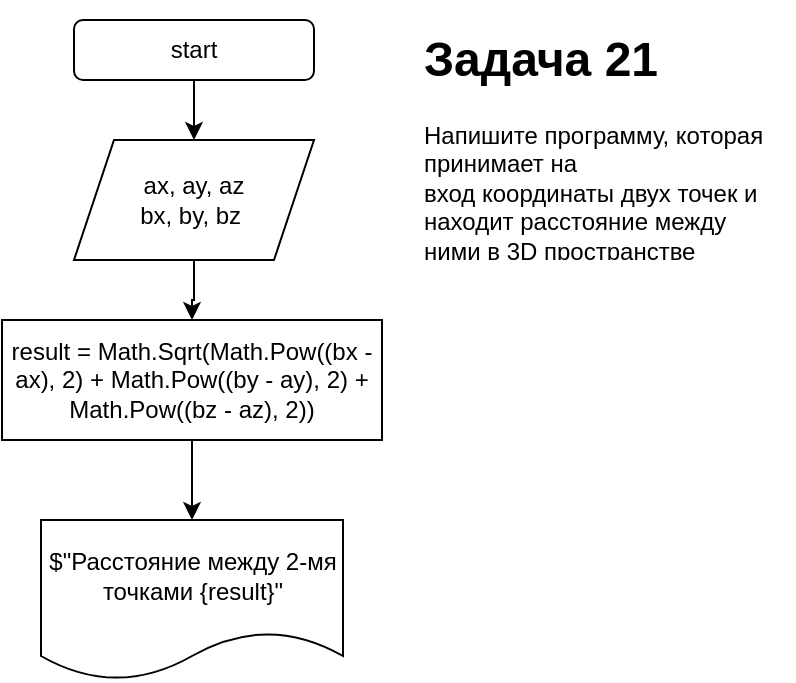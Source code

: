 <mxfile version="20.3.6" type="device"><diagram id="e1iBjUPI4d8w95J6lRdO" name="Страница 1"><mxGraphModel dx="1022" dy="674" grid="1" gridSize="10" guides="1" tooltips="1" connect="1" arrows="1" fold="1" page="1" pageScale="1" pageWidth="827" pageHeight="1169" math="0" shadow="0"><root><mxCell id="0"/><mxCell id="1" parent="0"/><mxCell id="yef-LJcnqPDkVFnFxRsK-4" style="edgeStyle=orthogonalEdgeStyle;rounded=0;orthogonalLoop=1;jettySize=auto;html=1;" parent="1" source="yef-LJcnqPDkVFnFxRsK-1" target="yef-LJcnqPDkVFnFxRsK-3" edge="1"><mxGeometry relative="1" as="geometry"/></mxCell><mxCell id="yef-LJcnqPDkVFnFxRsK-1" value="start" style="rounded=1;whiteSpace=wrap;html=1;" parent="1" vertex="1"><mxGeometry x="260" y="60" width="120" height="30" as="geometry"/></mxCell><mxCell id="yef-LJcnqPDkVFnFxRsK-6" style="edgeStyle=orthogonalEdgeStyle;rounded=0;orthogonalLoop=1;jettySize=auto;html=1;entryX=0.5;entryY=0;entryDx=0;entryDy=0;" parent="1" source="yef-LJcnqPDkVFnFxRsK-3" target="yef-LJcnqPDkVFnFxRsK-5" edge="1"><mxGeometry relative="1" as="geometry"/></mxCell><mxCell id="yef-LJcnqPDkVFnFxRsK-3" value="ax, ay, az&lt;br&gt;bx, by, bz&amp;nbsp;" style="shape=parallelogram;perimeter=parallelogramPerimeter;whiteSpace=wrap;html=1;fixedSize=1;" parent="1" vertex="1"><mxGeometry x="260" y="120" width="120" height="60" as="geometry"/></mxCell><mxCell id="yef-LJcnqPDkVFnFxRsK-8" style="edgeStyle=orthogonalEdgeStyle;rounded=0;orthogonalLoop=1;jettySize=auto;html=1;entryX=0.5;entryY=0;entryDx=0;entryDy=0;" parent="1" source="yef-LJcnqPDkVFnFxRsK-5" target="yef-LJcnqPDkVFnFxRsK-7" edge="1"><mxGeometry relative="1" as="geometry"/></mxCell><mxCell id="yef-LJcnqPDkVFnFxRsK-5" value="result = Math.Sqrt(Math.Pow((bx - ax), 2) + Math.Pow((by - ay), 2) + Math.Pow((bz - az), 2))" style="rounded=0;whiteSpace=wrap;html=1;" parent="1" vertex="1"><mxGeometry x="224" y="210" width="190" height="60" as="geometry"/></mxCell><mxCell id="yef-LJcnqPDkVFnFxRsK-7" value="$&quot;Расстояние между 2-мя точками {result}&quot;" style="shape=document;whiteSpace=wrap;html=1;boundedLbl=1;" parent="1" vertex="1"><mxGeometry x="243.5" y="310" width="151" height="80" as="geometry"/></mxCell><mxCell id="yef-LJcnqPDkVFnFxRsK-9" value="&lt;h1&gt;Задача 21&lt;/h1&gt;&lt;p&gt;Напишите программу, которая принимает на &lt;br/&gt;вход координаты двух точек и находит расстояние между &lt;br/&gt;ними в 3D пространстве&lt;br&gt;&lt;/p&gt;" style="text;html=1;strokeColor=none;fillColor=none;spacing=5;spacingTop=-20;whiteSpace=wrap;overflow=hidden;rounded=0;" parent="1" vertex="1"><mxGeometry x="430" y="60" width="190" height="120" as="geometry"/></mxCell></root></mxGraphModel></diagram></mxfile>